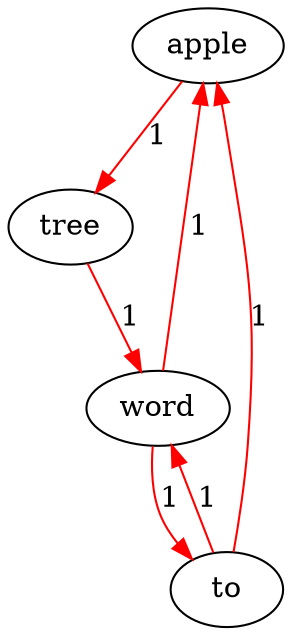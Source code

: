 digraph G {
apple->tree[label=1 color=red];tree->word[label=1 color=red];to->apple[label=1 color=red];to->word[label=1 color=red];word->apple[label=1 color=red];word->to[label=1 color=red];}
